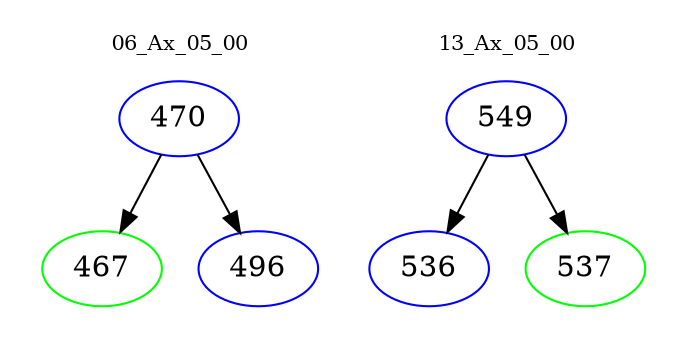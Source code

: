digraph{
subgraph cluster_0 {
color = white
label = "06_Ax_05_00";
fontsize=10;
T0_470 [label="470", color="blue"]
T0_470 -> T0_467 [color="black"]
T0_467 [label="467", color="green"]
T0_470 -> T0_496 [color="black"]
T0_496 [label="496", color="blue"]
}
subgraph cluster_1 {
color = white
label = "13_Ax_05_00";
fontsize=10;
T1_549 [label="549", color="blue"]
T1_549 -> T1_536 [color="black"]
T1_536 [label="536", color="blue"]
T1_549 -> T1_537 [color="black"]
T1_537 [label="537", color="green"]
}
}
